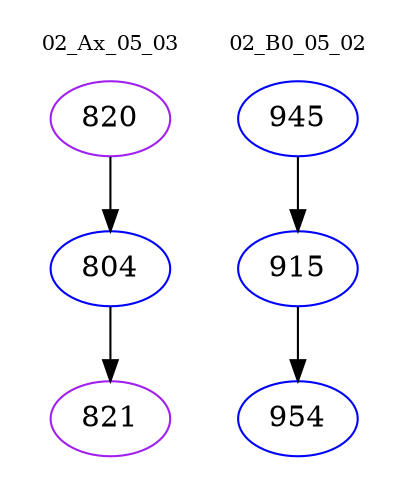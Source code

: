 digraph{
subgraph cluster_0 {
color = white
label = "02_Ax_05_03";
fontsize=10;
T0_820 [label="820", color="purple"]
T0_820 -> T0_804 [color="black"]
T0_804 [label="804", color="blue"]
T0_804 -> T0_821 [color="black"]
T0_821 [label="821", color="purple"]
}
subgraph cluster_1 {
color = white
label = "02_B0_05_02";
fontsize=10;
T1_945 [label="945", color="blue"]
T1_945 -> T1_915 [color="black"]
T1_915 [label="915", color="blue"]
T1_915 -> T1_954 [color="black"]
T1_954 [label="954", color="blue"]
}
}
